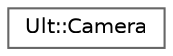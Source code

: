 digraph "Graphical Class Hierarchy"
{
 // LATEX_PDF_SIZE
  bgcolor="transparent";
  edge [fontname=Helvetica,fontsize=10,labelfontname=Helvetica,labelfontsize=10];
  node [fontname=Helvetica,fontsize=10,shape=box,height=0.2,width=0.4];
  rankdir="LR";
  Node0 [id="Node000000",label="Ult::Camera",height=0.2,width=0.4,color="grey40", fillcolor="white", style="filled",URL="$class_ult_1_1_camera.html",tooltip=" "];
}
